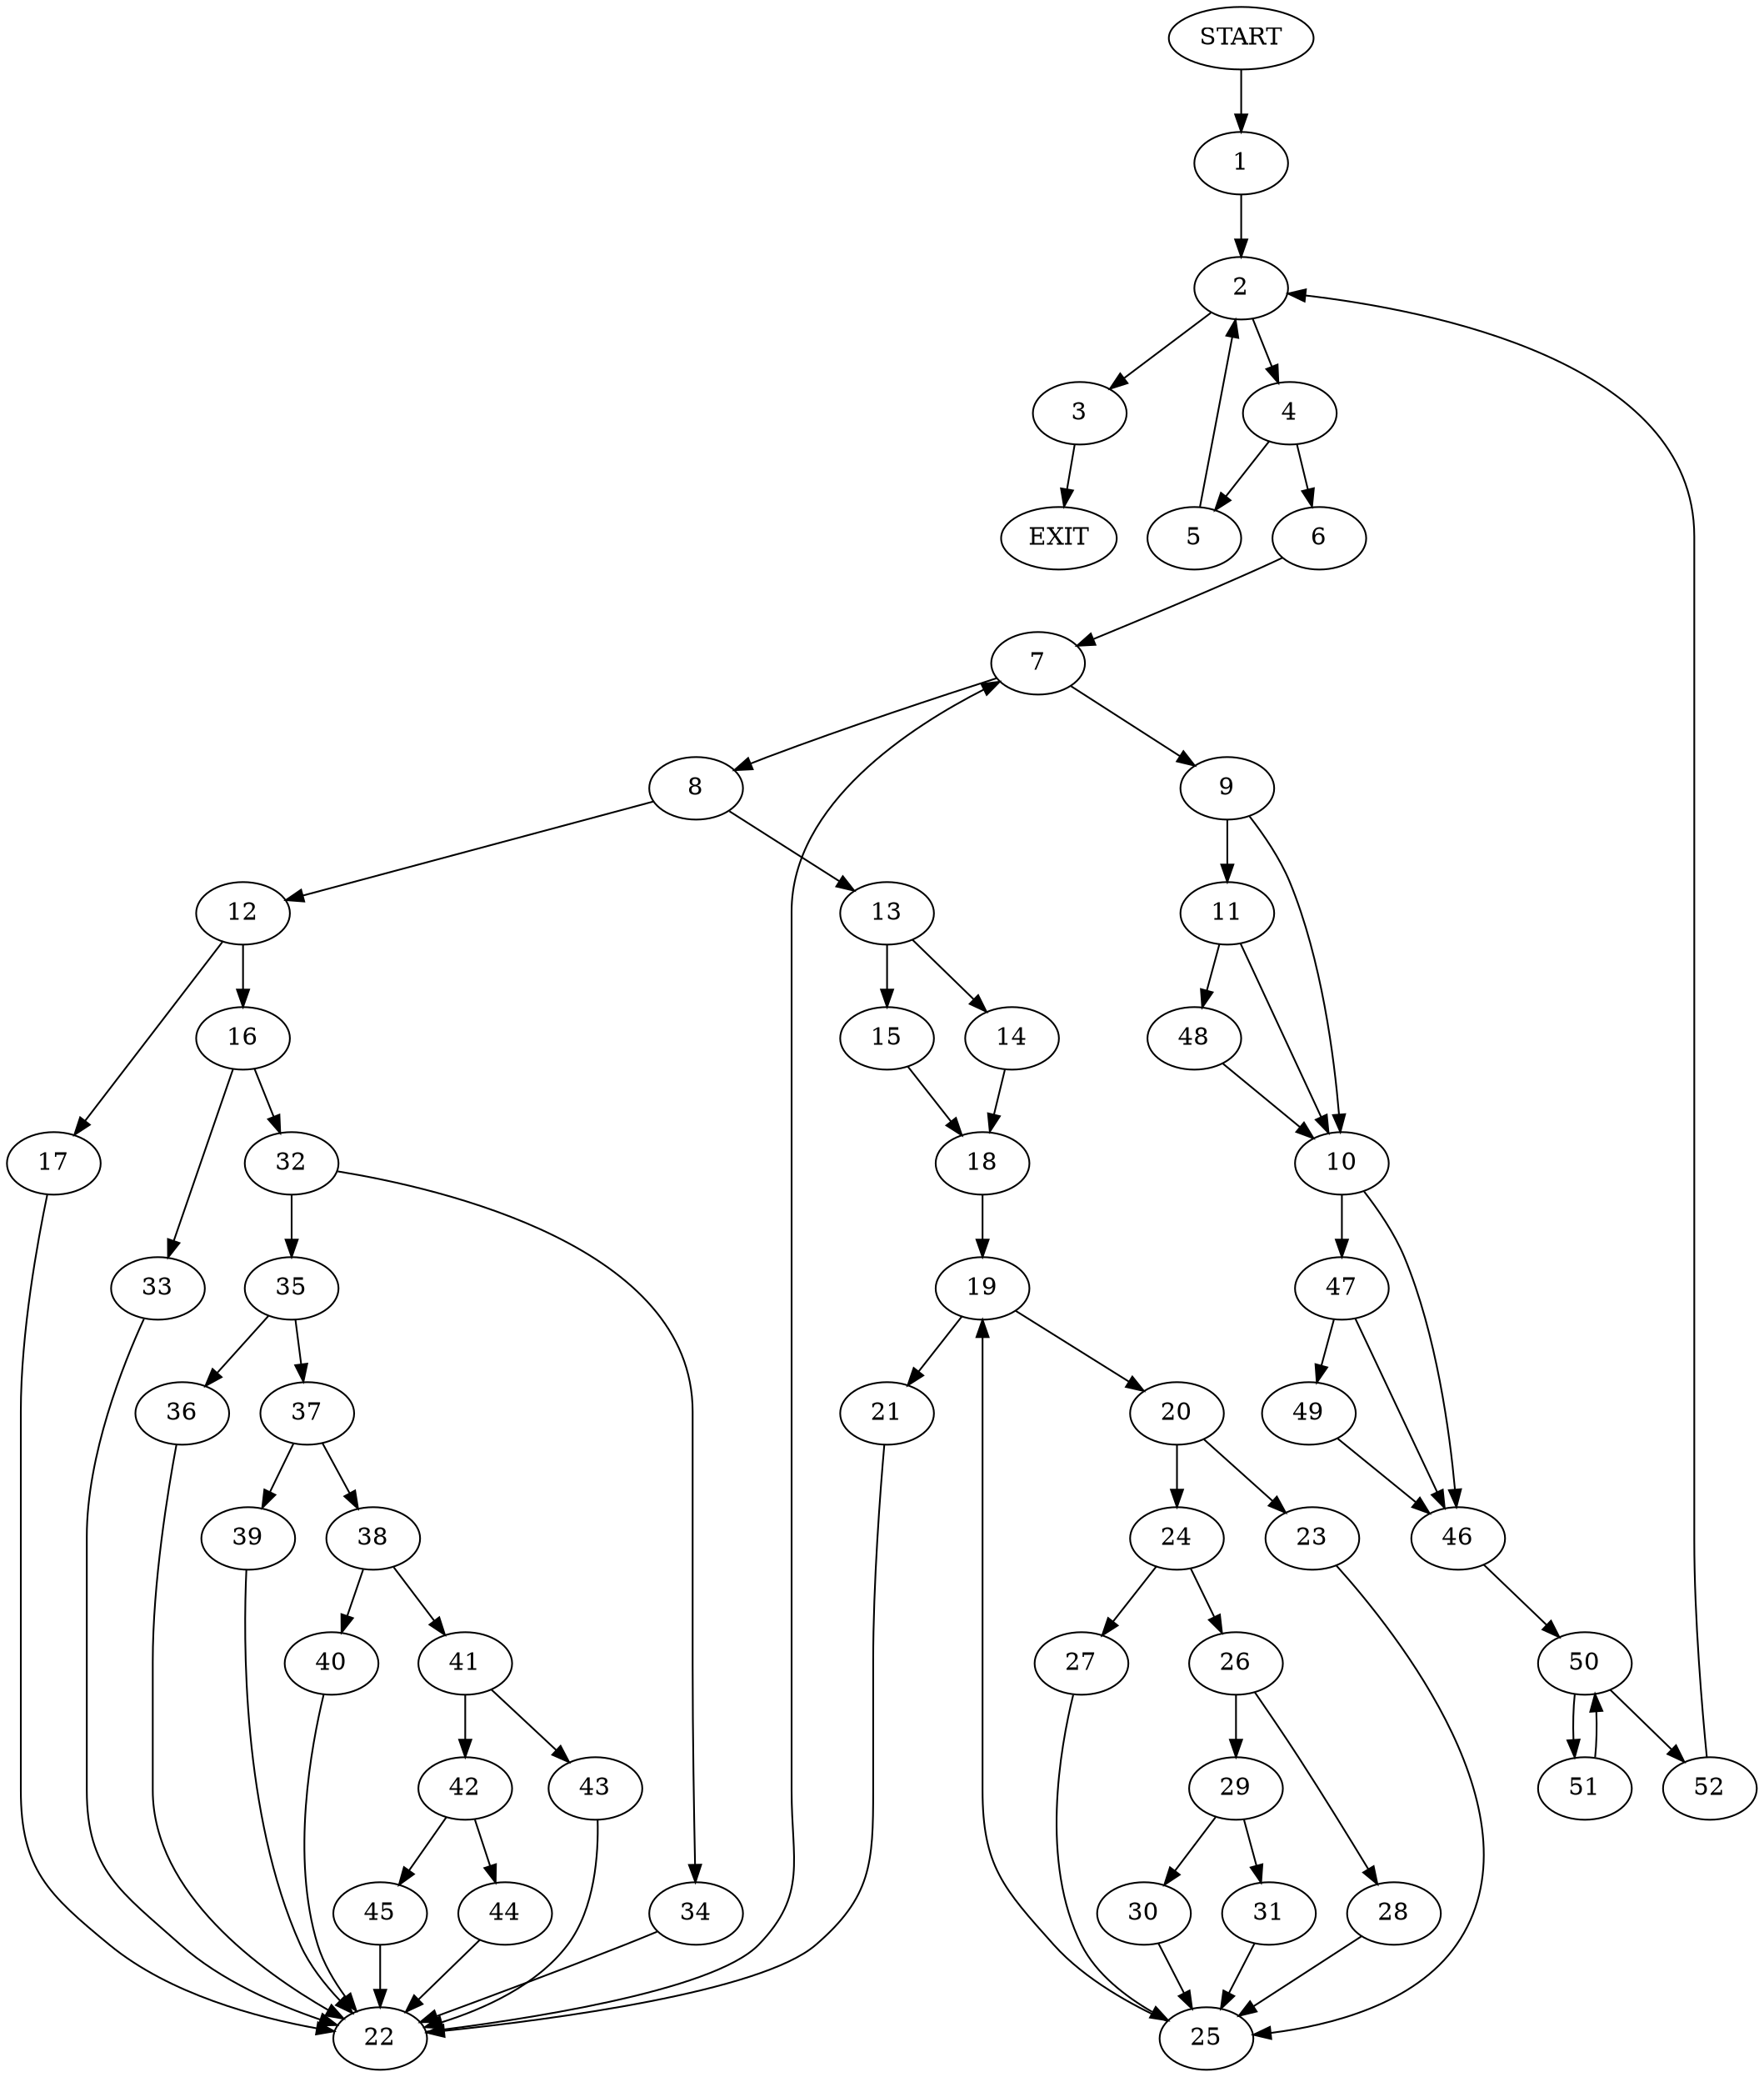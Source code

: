 digraph {
0 [label="START"]
53 [label="EXIT"]
0 -> 1
1 -> 2
2 -> 3
2 -> 4
3 -> 53
4 -> 5
4 -> 6
5 -> 2
6 -> 7
7 -> 8
7 -> 9
9 -> 10
9 -> 11
8 -> 12
8 -> 13
13 -> 14
13 -> 15
12 -> 16
12 -> 17
15 -> 18
14 -> 18
18 -> 19
19 -> 20
19 -> 21
21 -> 22
20 -> 23
20 -> 24
23 -> 25
24 -> 26
24 -> 27
25 -> 19
26 -> 28
26 -> 29
27 -> 25
29 -> 30
29 -> 31
28 -> 25
30 -> 25
31 -> 25
22 -> 7
16 -> 32
16 -> 33
17 -> 22
32 -> 34
32 -> 35
33 -> 22
35 -> 36
35 -> 37
34 -> 22
37 -> 38
37 -> 39
36 -> 22
38 -> 40
38 -> 41
39 -> 22
40 -> 22
41 -> 42
41 -> 43
43 -> 22
42 -> 44
42 -> 45
45 -> 22
44 -> 22
10 -> 46
10 -> 47
11 -> 48
11 -> 10
48 -> 10
47 -> 46
47 -> 49
46 -> 50
49 -> 46
50 -> 51
50 -> 52
51 -> 50
52 -> 2
}
